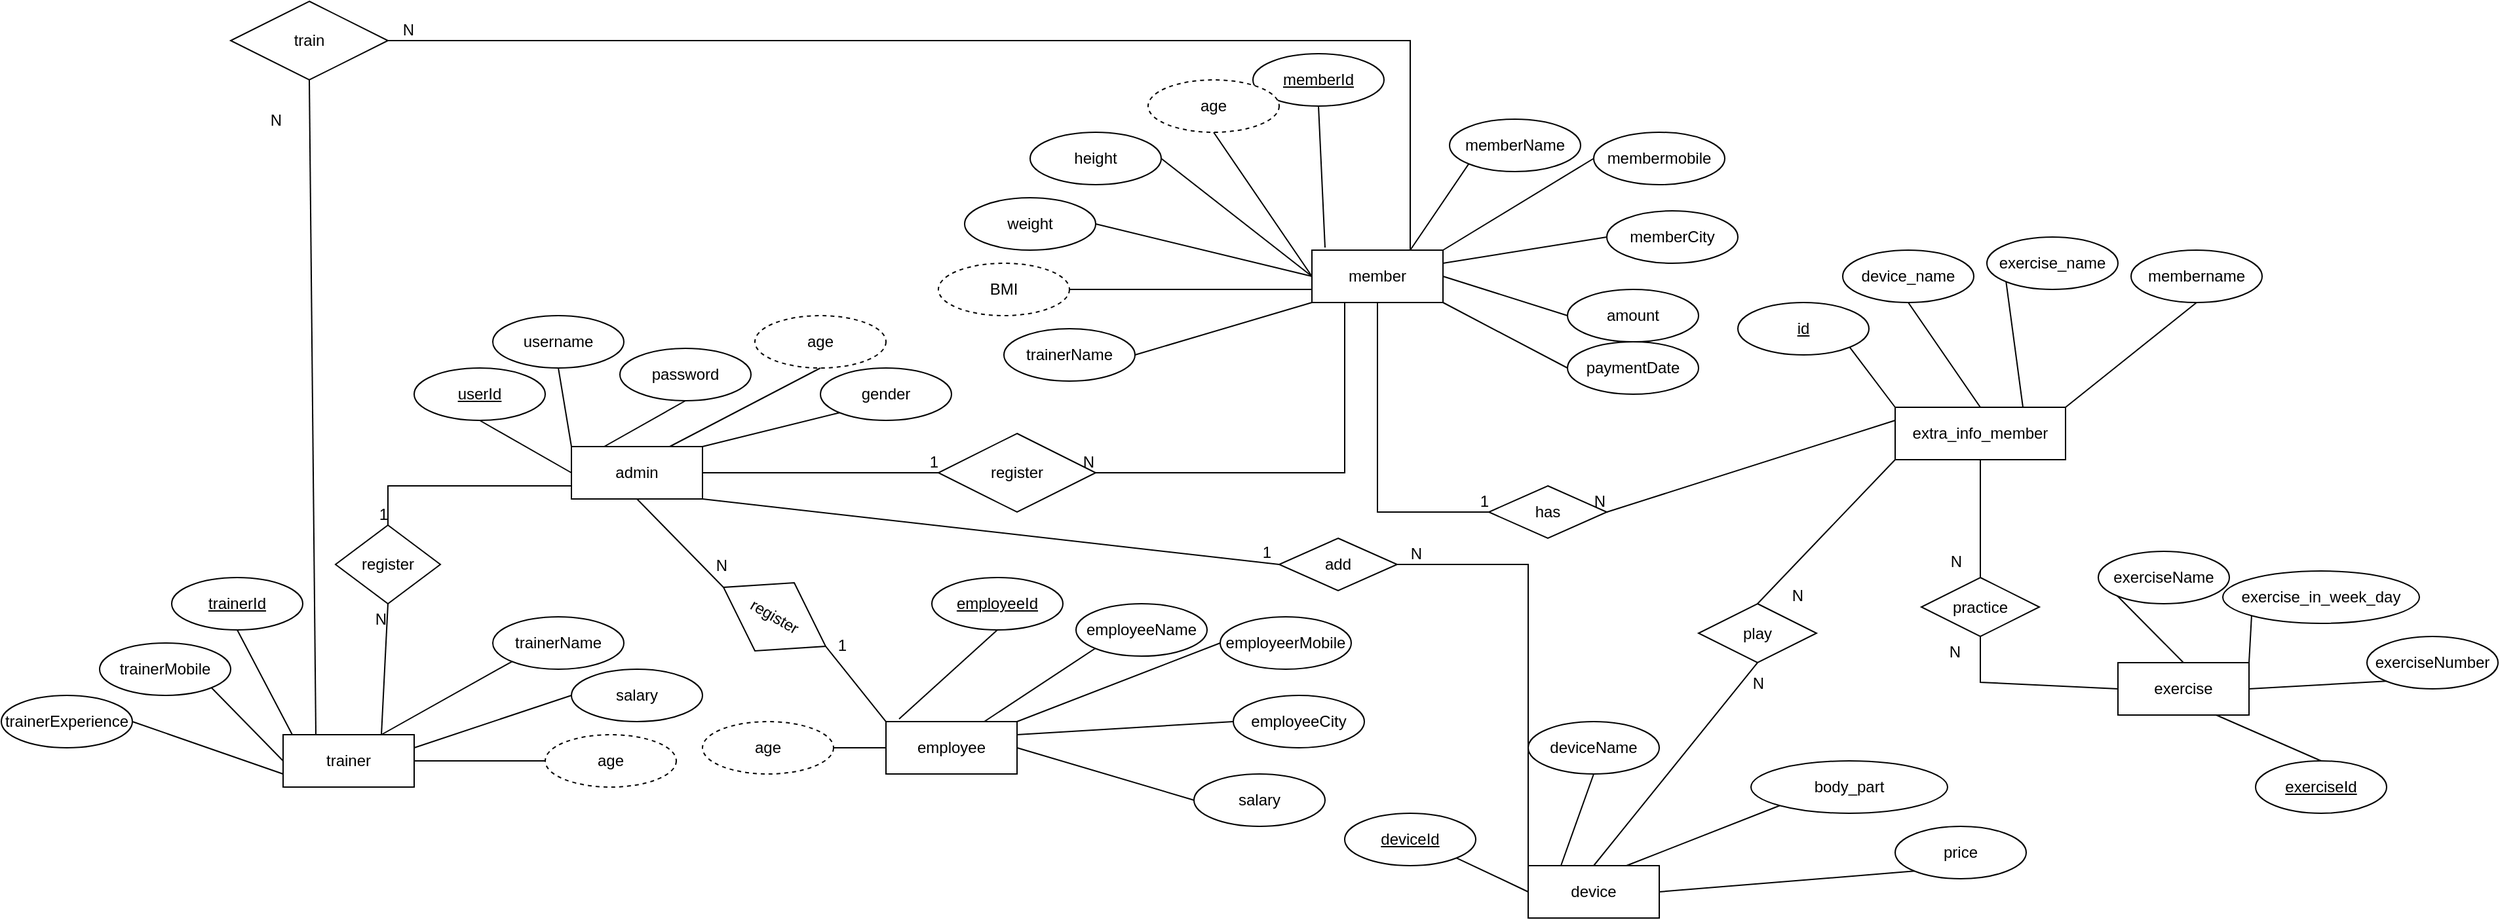 <mxfile version="20.3.0" type="device"><diagram id="0qvZBCY_2TT5bk21BrgS" name="Page-1"><mxGraphModel dx="1915" dy="1766" grid="1" gridSize="10" guides="1" tooltips="1" connect="1" arrows="1" fold="1" page="1" pageScale="1" pageWidth="850" pageHeight="1100" math="0" shadow="0"><root><mxCell id="0"/><mxCell id="1" parent="0"/><mxCell id="DOKtFH12CG_cX0Yuz8fP-70" value="paymentDate" style="ellipse;whiteSpace=wrap;html=1;align=center;" parent="1" vertex="1"><mxGeometry x="770" y="20" width="100" height="40" as="geometry"/></mxCell><mxCell id="DOKtFH12CG_cX0Yuz8fP-1" value="admin" style="whiteSpace=wrap;html=1;align=center;" parent="1" vertex="1"><mxGeometry x="10" y="100" width="100" height="40" as="geometry"/></mxCell><mxCell id="DOKtFH12CG_cX0Yuz8fP-4" value="member" style="whiteSpace=wrap;html=1;align=center;" parent="1" vertex="1"><mxGeometry x="575" y="-50" width="100" height="40" as="geometry"/></mxCell><mxCell id="DOKtFH12CG_cX0Yuz8fP-11" value="userId" style="ellipse;whiteSpace=wrap;html=1;align=center;fontStyle=4;" parent="1" vertex="1"><mxGeometry x="-110" y="40" width="100" height="40" as="geometry"/></mxCell><mxCell id="DOKtFH12CG_cX0Yuz8fP-13" value="password" style="ellipse;whiteSpace=wrap;html=1;align=center;" parent="1" vertex="1"><mxGeometry x="47" y="25" width="100" height="40" as="geometry"/></mxCell><mxCell id="DOKtFH12CG_cX0Yuz8fP-19" value="" style="endArrow=none;html=1;rounded=0;entryX=0.5;entryY=1;entryDx=0;entryDy=0;exitX=0.25;exitY=0;exitDx=0;exitDy=0;" parent="1" source="DOKtFH12CG_cX0Yuz8fP-1" target="DOKtFH12CG_cX0Yuz8fP-13" edge="1"><mxGeometry relative="1" as="geometry"><mxPoint x="87" y="85" as="sourcePoint"/><mxPoint x="247" y="85" as="targetPoint"/></mxGeometry></mxCell><mxCell id="DOKtFH12CG_cX0Yuz8fP-21" value="" style="endArrow=none;html=1;rounded=0;exitX=0.5;exitY=1;exitDx=0;exitDy=0;entryX=0;entryY=0.5;entryDx=0;entryDy=0;" parent="1" source="DOKtFH12CG_cX0Yuz8fP-11" target="DOKtFH12CG_cX0Yuz8fP-1" edge="1"><mxGeometry relative="1" as="geometry"><mxPoint x="-20" y="64" as="sourcePoint"/><mxPoint x="37" y="105" as="targetPoint"/></mxGeometry></mxCell><mxCell id="DOKtFH12CG_cX0Yuz8fP-24" value="memberId" style="ellipse;whiteSpace=wrap;html=1;align=center;fontStyle=4;" parent="1" vertex="1"><mxGeometry x="530" y="-200" width="100" height="40" as="geometry"/></mxCell><mxCell id="DOKtFH12CG_cX0Yuz8fP-25" value="trainerName" style="ellipse;whiteSpace=wrap;html=1;align=center;" parent="1" vertex="1"><mxGeometry x="-50" y="230" width="100" height="40" as="geometry"/></mxCell><mxCell id="DOKtFH12CG_cX0Yuz8fP-29" value="memberName" style="ellipse;whiteSpace=wrap;html=1;align=center;" parent="1" vertex="1"><mxGeometry x="680" y="-150" width="100" height="40" as="geometry"/></mxCell><mxCell id="DOKtFH12CG_cX0Yuz8fP-35" value="membermobile" style="ellipse;whiteSpace=wrap;html=1;align=center;" parent="1" vertex="1"><mxGeometry x="790" y="-140" width="100" height="40" as="geometry"/></mxCell><mxCell id="DOKtFH12CG_cX0Yuz8fP-37" value="memberCity&lt;br&gt;" style="ellipse;whiteSpace=wrap;html=1;align=center;" parent="1" vertex="1"><mxGeometry x="800" y="-80" width="100" height="40" as="geometry"/></mxCell><mxCell id="DOKtFH12CG_cX0Yuz8fP-39" value="" style="endArrow=none;html=1;rounded=0;exitX=0.5;exitY=1;exitDx=0;exitDy=0;entryX=0.1;entryY=-0.05;entryDx=0;entryDy=0;entryPerimeter=0;" parent="1" source="DOKtFH12CG_cX0Yuz8fP-24" target="DOKtFH12CG_cX0Yuz8fP-4" edge="1"><mxGeometry relative="1" as="geometry"><mxPoint x="510" y="-100" as="sourcePoint"/><mxPoint x="548" y="-51" as="targetPoint"/></mxGeometry></mxCell><mxCell id="DOKtFH12CG_cX0Yuz8fP-43" value="" style="endArrow=none;html=1;rounded=0;exitX=0;exitY=1;exitDx=0;exitDy=0;entryX=0.75;entryY=0;entryDx=0;entryDy=0;" parent="1" source="DOKtFH12CG_cX0Yuz8fP-29" target="DOKtFH12CG_cX0Yuz8fP-4" edge="1"><mxGeometry relative="1" as="geometry"><mxPoint x="700" y="-30" as="sourcePoint"/><mxPoint x="738" y="19" as="targetPoint"/></mxGeometry></mxCell><mxCell id="DOKtFH12CG_cX0Yuz8fP-44" value="" style="endArrow=none;html=1;rounded=0;exitX=0;exitY=0.5;exitDx=0;exitDy=0;entryX=1;entryY=1;entryDx=0;entryDy=0;" parent="1" source="DOKtFH12CG_cX0Yuz8fP-70" target="DOKtFH12CG_cX0Yuz8fP-4" edge="1"><mxGeometry relative="1" as="geometry"><mxPoint x="760" y="60" as="sourcePoint"/><mxPoint x="798" y="89" as="targetPoint"/></mxGeometry></mxCell><mxCell id="DOKtFH12CG_cX0Yuz8fP-46" value="" style="endArrow=none;html=1;rounded=0;exitX=1;exitY=0;exitDx=0;exitDy=0;entryX=0;entryY=0.5;entryDx=0;entryDy=0;" parent="1" source="DOKtFH12CG_cX0Yuz8fP-4" target="DOKtFH12CG_cX0Yuz8fP-35" edge="1"><mxGeometry relative="1" as="geometry"><mxPoint x="730" y="20" as="sourcePoint"/><mxPoint x="768" y="69" as="targetPoint"/></mxGeometry></mxCell><mxCell id="DOKtFH12CG_cX0Yuz8fP-47" value="" style="endArrow=none;html=1;rounded=0;exitX=1;exitY=0.25;exitDx=0;exitDy=0;entryX=0;entryY=0.5;entryDx=0;entryDy=0;" parent="1" source="DOKtFH12CG_cX0Yuz8fP-4" target="DOKtFH12CG_cX0Yuz8fP-37" edge="1"><mxGeometry relative="1" as="geometry"><mxPoint x="700" y="40" as="sourcePoint"/><mxPoint x="738" y="89" as="targetPoint"/></mxGeometry></mxCell><mxCell id="DOKtFH12CG_cX0Yuz8fP-49" value="trainer" style="whiteSpace=wrap;html=1;align=center;" parent="1" vertex="1"><mxGeometry x="-210" y="320" width="100" height="40" as="geometry"/></mxCell><mxCell id="DOKtFH12CG_cX0Yuz8fP-52" value="trainerId" style="ellipse;whiteSpace=wrap;html=1;align=center;fontStyle=4;" parent="1" vertex="1"><mxGeometry x="-295" y="200" width="100" height="40" as="geometry"/></mxCell><mxCell id="DOKtFH12CG_cX0Yuz8fP-53" value="trainerExperience" style="ellipse;whiteSpace=wrap;html=1;align=center;" parent="1" vertex="1"><mxGeometry x="-425" y="290" width="100" height="40" as="geometry"/></mxCell><mxCell id="DOKtFH12CG_cX0Yuz8fP-54" value="trainerMobile" style="ellipse;whiteSpace=wrap;html=1;align=center;" parent="1" vertex="1"><mxGeometry x="-350" y="250" width="100" height="40" as="geometry"/></mxCell><mxCell id="DOKtFH12CG_cX0Yuz8fP-59" value="" style="endArrow=none;html=1;rounded=0;exitX=0.5;exitY=1;exitDx=0;exitDy=0;entryX=0.07;entryY=0;entryDx=0;entryDy=0;entryPerimeter=0;" parent="1" source="DOKtFH12CG_cX0Yuz8fP-52" target="DOKtFH12CG_cX0Yuz8fP-49" edge="1"><mxGeometry relative="1" as="geometry"><mxPoint x="-200" y="270" as="sourcePoint"/><mxPoint x="-22" y="349" as="targetPoint"/></mxGeometry></mxCell><mxCell id="DOKtFH12CG_cX0Yuz8fP-60" value="" style="endArrow=none;html=1;rounded=0;exitX=1;exitY=0.5;exitDx=0;exitDy=0;entryX=0;entryY=0.75;entryDx=0;entryDy=0;" parent="1" source="DOKtFH12CG_cX0Yuz8fP-53" target="DOKtFH12CG_cX0Yuz8fP-49" edge="1"><mxGeometry relative="1" as="geometry"><mxPoint x="-349.645" y="314.142" as="sourcePoint"/><mxPoint x="-190" y="300" as="targetPoint"/></mxGeometry></mxCell><mxCell id="DOKtFH12CG_cX0Yuz8fP-61" value="" style="endArrow=none;html=1;rounded=0;exitX=0;exitY=1;exitDx=0;exitDy=0;entryX=0.75;entryY=0;entryDx=0;entryDy=0;" parent="1" source="DOKtFH12CG_cX0Yuz8fP-25" target="DOKtFH12CG_cX0Yuz8fP-49" edge="1"><mxGeometry relative="1" as="geometry"><mxPoint x="-60" y="280" as="sourcePoint"/><mxPoint x="-170" y="300" as="targetPoint"/></mxGeometry></mxCell><mxCell id="R_tRgGczMqkOh5yoi0uM-38" value="weight" style="ellipse;whiteSpace=wrap;html=1;align=center;" parent="1" vertex="1"><mxGeometry x="310" y="-90" width="100" height="40" as="geometry"/></mxCell><mxCell id="R_tRgGczMqkOh5yoi0uM-39" value="" style="endArrow=none;html=1;rounded=0;exitX=1;exitY=0.5;exitDx=0;exitDy=0;entryX=0;entryY=0.5;entryDx=0;entryDy=0;" parent="1" source="R_tRgGczMqkOh5yoi0uM-38" target="DOKtFH12CG_cX0Yuz8fP-4" edge="1"><mxGeometry relative="1" as="geometry"><mxPoint x="720" y="-130" as="sourcePoint"/><mxPoint x="610" y="-60" as="targetPoint"/></mxGeometry></mxCell><mxCell id="R_tRgGczMqkOh5yoi0uM-40" value="height" style="ellipse;whiteSpace=wrap;html=1;align=center;" parent="1" vertex="1"><mxGeometry x="360" y="-140" width="100" height="40" as="geometry"/></mxCell><mxCell id="R_tRgGczMqkOh5yoi0uM-42" value="" style="endArrow=none;html=1;rounded=0;entryX=0;entryY=0.5;entryDx=0;entryDy=0;exitX=1;exitY=0.5;exitDx=0;exitDy=0;" parent="1" source="R_tRgGczMqkOh5yoi0uM-40" target="DOKtFH12CG_cX0Yuz8fP-4" edge="1"><mxGeometry relative="1" as="geometry"><mxPoint x="420" y="-100" as="sourcePoint"/><mxPoint x="510" y="-60" as="targetPoint"/><Array as="points"/></mxGeometry></mxCell><mxCell id="R_tRgGczMqkOh5yoi0uM-43" value="age" style="ellipse;whiteSpace=wrap;html=1;align=center;dashed=1;" parent="1" vertex="1"><mxGeometry x="450" y="-180" width="100" height="40" as="geometry"/></mxCell><mxCell id="R_tRgGczMqkOh5yoi0uM-45" value="" style="endArrow=none;html=1;rounded=0;entryX=0;entryY=0.75;entryDx=0;entryDy=0;exitX=1;exitY=0.5;exitDx=0;exitDy=0;" parent="1" source="R_tRgGczMqkOh5yoi0uM-124" target="DOKtFH12CG_cX0Yuz8fP-4" edge="1"><mxGeometry relative="1" as="geometry"><mxPoint x="400" y="-10" as="sourcePoint"/><mxPoint x="514.8" y="56.72" as="targetPoint"/><Array as="points"/></mxGeometry></mxCell><mxCell id="R_tRgGczMqkOh5yoi0uM-46" value="amount" style="ellipse;whiteSpace=wrap;html=1;align=center;" parent="1" vertex="1"><mxGeometry x="770" y="-20" width="100" height="40" as="geometry"/></mxCell><mxCell id="R_tRgGczMqkOh5yoi0uM-47" value="" style="endArrow=none;html=1;rounded=0;exitX=0;exitY=0.5;exitDx=0;exitDy=0;entryX=1;entryY=0.5;entryDx=0;entryDy=0;" parent="1" source="R_tRgGczMqkOh5yoi0uM-46" target="DOKtFH12CG_cX0Yuz8fP-4" edge="1"><mxGeometry relative="1" as="geometry"><mxPoint x="760" y="-50" as="sourcePoint"/><mxPoint x="640" y="-30" as="targetPoint"/></mxGeometry></mxCell><mxCell id="R_tRgGczMqkOh5yoi0uM-48" value="" style="endArrow=none;html=1;rounded=0;exitX=0.5;exitY=1;exitDx=0;exitDy=0;entryX=0;entryY=0.5;entryDx=0;entryDy=0;" parent="1" source="R_tRgGczMqkOh5yoi0uM-43" target="DOKtFH12CG_cX0Yuz8fP-4" edge="1"><mxGeometry relative="1" as="geometry"><mxPoint x="425" y="-60" as="sourcePoint"/><mxPoint x="520" y="-10" as="targetPoint"/><Array as="points"/></mxGeometry></mxCell><mxCell id="R_tRgGczMqkOh5yoi0uM-49" value="exercise_in_week_day" style="ellipse;whiteSpace=wrap;html=1;align=center;" parent="1" vertex="1"><mxGeometry x="1270" y="195" width="150" height="40" as="geometry"/></mxCell><mxCell id="R_tRgGczMqkOh5yoi0uM-50" value="exercise" style="whiteSpace=wrap;html=1;align=center;" parent="1" vertex="1"><mxGeometry x="1190" y="265" width="100" height="40" as="geometry"/></mxCell><mxCell id="R_tRgGczMqkOh5yoi0uM-51" value="exerciseId" style="ellipse;whiteSpace=wrap;html=1;align=center;fontStyle=4;" parent="1" vertex="1"><mxGeometry x="1295" y="340" width="100" height="40" as="geometry"/></mxCell><mxCell id="R_tRgGczMqkOh5yoi0uM-52" value="exerciseName" style="ellipse;whiteSpace=wrap;html=1;align=center;" parent="1" vertex="1"><mxGeometry x="1175" y="180" width="100" height="40" as="geometry"/></mxCell><mxCell id="R_tRgGczMqkOh5yoi0uM-53" value="exerciseNumber" style="ellipse;whiteSpace=wrap;html=1;align=center;" parent="1" vertex="1"><mxGeometry x="1380" y="245" width="100" height="40" as="geometry"/></mxCell><mxCell id="R_tRgGczMqkOh5yoi0uM-54" value="" style="endArrow=none;html=1;rounded=0;exitX=0.5;exitY=0;exitDx=0;exitDy=0;entryX=0.75;entryY=1;entryDx=0;entryDy=0;" parent="1" source="R_tRgGczMqkOh5yoi0uM-51" target="R_tRgGczMqkOh5yoi0uM-50" edge="1"><mxGeometry relative="1" as="geometry"><mxPoint x="1120" y="235" as="sourcePoint"/><mxPoint x="1298" y="314" as="targetPoint"/></mxGeometry></mxCell><mxCell id="R_tRgGczMqkOh5yoi0uM-55" value="" style="endArrow=none;html=1;rounded=0;exitX=0;exitY=1;exitDx=0;exitDy=0;entryX=0.5;entryY=0;entryDx=0;entryDy=0;" parent="1" source="R_tRgGczMqkOh5yoi0uM-52" target="R_tRgGczMqkOh5yoi0uM-50" edge="1"><mxGeometry relative="1" as="geometry"><mxPoint x="1170" y="245" as="sourcePoint"/><mxPoint x="1130" y="265" as="targetPoint"/></mxGeometry></mxCell><mxCell id="R_tRgGczMqkOh5yoi0uM-56" value="" style="endArrow=none;html=1;rounded=0;exitX=0;exitY=1;exitDx=0;exitDy=0;entryX=1;entryY=0;entryDx=0;entryDy=0;" parent="1" source="R_tRgGczMqkOh5yoi0uM-49" target="R_tRgGczMqkOh5yoi0uM-50" edge="1"><mxGeometry relative="1" as="geometry"><mxPoint x="1260" y="245" as="sourcePoint"/><mxPoint x="1150" y="265" as="targetPoint"/></mxGeometry></mxCell><mxCell id="R_tRgGczMqkOh5yoi0uM-57" value="" style="endArrow=none;html=1;rounded=0;exitX=0;exitY=1;exitDx=0;exitDy=0;entryX=1;entryY=0.5;entryDx=0;entryDy=0;" parent="1" source="R_tRgGczMqkOh5yoi0uM-53" target="R_tRgGczMqkOh5yoi0uM-50" edge="1"><mxGeometry relative="1" as="geometry"><mxPoint x="1340" y="295" as="sourcePoint"/><mxPoint x="1378" y="344" as="targetPoint"/></mxGeometry></mxCell><mxCell id="R_tRgGczMqkOh5yoi0uM-60" value="body_part" style="ellipse;whiteSpace=wrap;html=1;align=center;" parent="1" vertex="1"><mxGeometry x="910" y="340" width="150" height="40" as="geometry"/></mxCell><mxCell id="R_tRgGczMqkOh5yoi0uM-61" value="device" style="whiteSpace=wrap;html=1;align=center;" parent="1" vertex="1"><mxGeometry x="740" y="420" width="100" height="40" as="geometry"/></mxCell><mxCell id="R_tRgGczMqkOh5yoi0uM-62" value="deviceId" style="ellipse;whiteSpace=wrap;html=1;align=center;fontStyle=4;" parent="1" vertex="1"><mxGeometry x="600" y="380" width="100" height="40" as="geometry"/></mxCell><mxCell id="R_tRgGczMqkOh5yoi0uM-63" value="deviceName" style="ellipse;whiteSpace=wrap;html=1;align=center;" parent="1" vertex="1"><mxGeometry x="740" y="310" width="100" height="40" as="geometry"/></mxCell><mxCell id="R_tRgGczMqkOh5yoi0uM-64" value="price" style="ellipse;whiteSpace=wrap;html=1;align=center;" parent="1" vertex="1"><mxGeometry x="1020" y="390" width="100" height="40" as="geometry"/></mxCell><mxCell id="R_tRgGczMqkOh5yoi0uM-65" value="" style="endArrow=none;html=1;rounded=0;exitX=1;exitY=1;exitDx=0;exitDy=0;entryX=0;entryY=0.5;entryDx=0;entryDy=0;" parent="1" source="R_tRgGczMqkOh5yoi0uM-62" target="R_tRgGczMqkOh5yoi0uM-61" edge="1"><mxGeometry relative="1" as="geometry"><mxPoint x="760" y="380" as="sourcePoint"/><mxPoint x="938" y="459" as="targetPoint"/></mxGeometry></mxCell><mxCell id="R_tRgGczMqkOh5yoi0uM-66" value="" style="endArrow=none;html=1;rounded=0;exitX=0.5;exitY=1;exitDx=0;exitDy=0;entryX=0.25;entryY=0;entryDx=0;entryDy=0;" parent="1" source="R_tRgGczMqkOh5yoi0uM-63" target="R_tRgGczMqkOh5yoi0uM-61" edge="1"><mxGeometry relative="1" as="geometry"><mxPoint x="810" y="390" as="sourcePoint"/><mxPoint x="770" y="410" as="targetPoint"/></mxGeometry></mxCell><mxCell id="R_tRgGczMqkOh5yoi0uM-67" value="" style="endArrow=none;html=1;rounded=0;exitX=0;exitY=1;exitDx=0;exitDy=0;entryX=0.75;entryY=0;entryDx=0;entryDy=0;" parent="1" source="R_tRgGczMqkOh5yoi0uM-60" target="R_tRgGczMqkOh5yoi0uM-61" edge="1"><mxGeometry relative="1" as="geometry"><mxPoint x="900" y="390" as="sourcePoint"/><mxPoint x="790" y="410" as="targetPoint"/></mxGeometry></mxCell><mxCell id="R_tRgGczMqkOh5yoi0uM-68" value="" style="endArrow=none;html=1;rounded=0;exitX=0;exitY=1;exitDx=0;exitDy=0;entryX=1;entryY=0.5;entryDx=0;entryDy=0;" parent="1" source="R_tRgGczMqkOh5yoi0uM-64" target="R_tRgGczMqkOh5yoi0uM-61" edge="1"><mxGeometry relative="1" as="geometry"><mxPoint x="980" y="440" as="sourcePoint"/><mxPoint x="1018" y="489" as="targetPoint"/></mxGeometry></mxCell><mxCell id="R_tRgGczMqkOh5yoi0uM-79" value="employee" style="whiteSpace=wrap;html=1;align=center;" parent="1" vertex="1"><mxGeometry x="250" y="310" width="100" height="40" as="geometry"/></mxCell><mxCell id="R_tRgGczMqkOh5yoi0uM-80" value="employeeId" style="ellipse;whiteSpace=wrap;html=1;align=center;fontStyle=4;" parent="1" vertex="1"><mxGeometry x="285" y="200" width="100" height="40" as="geometry"/></mxCell><mxCell id="R_tRgGczMqkOh5yoi0uM-81" value="employeeName" style="ellipse;whiteSpace=wrap;html=1;align=center;" parent="1" vertex="1"><mxGeometry x="395" y="220" width="100" height="40" as="geometry"/></mxCell><mxCell id="R_tRgGczMqkOh5yoi0uM-82" value="employeerMobile" style="ellipse;whiteSpace=wrap;html=1;align=center;" parent="1" vertex="1"><mxGeometry x="505" y="230" width="100" height="40" as="geometry"/></mxCell><mxCell id="R_tRgGczMqkOh5yoi0uM-83" value="employeeCity" style="ellipse;whiteSpace=wrap;html=1;align=center;" parent="1" vertex="1"><mxGeometry x="515" y="290" width="100" height="40" as="geometry"/></mxCell><mxCell id="R_tRgGczMqkOh5yoi0uM-84" value="" style="endArrow=none;html=1;rounded=0;exitX=0.5;exitY=1;exitDx=0;exitDy=0;entryX=0.1;entryY=-0.05;entryDx=0;entryDy=0;entryPerimeter=0;" parent="1" source="R_tRgGczMqkOh5yoi0uM-80" target="R_tRgGczMqkOh5yoi0uM-79" edge="1"><mxGeometry relative="1" as="geometry"><mxPoint x="225" y="270" as="sourcePoint"/><mxPoint x="263" y="319" as="targetPoint"/></mxGeometry></mxCell><mxCell id="R_tRgGczMqkOh5yoi0uM-85" value="" style="endArrow=none;html=1;rounded=0;exitX=0;exitY=1;exitDx=0;exitDy=0;entryX=0.75;entryY=0;entryDx=0;entryDy=0;" parent="1" source="R_tRgGczMqkOh5yoi0uM-81" target="R_tRgGczMqkOh5yoi0uM-79" edge="1"><mxGeometry relative="1" as="geometry"><mxPoint x="415" y="340" as="sourcePoint"/><mxPoint x="453" y="389" as="targetPoint"/></mxGeometry></mxCell><mxCell id="R_tRgGczMqkOh5yoi0uM-87" value="" style="endArrow=none;html=1;rounded=0;exitX=1;exitY=0;exitDx=0;exitDy=0;entryX=0;entryY=0.5;entryDx=0;entryDy=0;" parent="1" source="R_tRgGczMqkOh5yoi0uM-79" target="R_tRgGczMqkOh5yoi0uM-82" edge="1"><mxGeometry relative="1" as="geometry"><mxPoint x="445" y="390" as="sourcePoint"/><mxPoint x="483" y="439" as="targetPoint"/></mxGeometry></mxCell><mxCell id="R_tRgGczMqkOh5yoi0uM-88" value="" style="endArrow=none;html=1;rounded=0;exitX=1;exitY=0.25;exitDx=0;exitDy=0;entryX=0;entryY=0.5;entryDx=0;entryDy=0;" parent="1" source="R_tRgGczMqkOh5yoi0uM-79" target="R_tRgGczMqkOh5yoi0uM-83" edge="1"><mxGeometry relative="1" as="geometry"><mxPoint x="415" y="410" as="sourcePoint"/><mxPoint x="453" y="459" as="targetPoint"/></mxGeometry></mxCell><mxCell id="R_tRgGczMqkOh5yoi0uM-94" value="age" style="ellipse;whiteSpace=wrap;html=1;align=center;dashed=1;" parent="1" vertex="1"><mxGeometry x="110" y="310" width="100" height="40" as="geometry"/></mxCell><mxCell id="R_tRgGczMqkOh5yoi0uM-96" value="salary" style="ellipse;whiteSpace=wrap;html=1;align=center;" parent="1" vertex="1"><mxGeometry x="485" y="350" width="100" height="40" as="geometry"/></mxCell><mxCell id="R_tRgGczMqkOh5yoi0uM-97" value="" style="endArrow=none;html=1;rounded=0;exitX=0;exitY=0.5;exitDx=0;exitDy=0;entryX=1;entryY=0.5;entryDx=0;entryDy=0;" parent="1" source="R_tRgGczMqkOh5yoi0uM-96" target="R_tRgGczMqkOh5yoi0uM-79" edge="1"><mxGeometry relative="1" as="geometry"><mxPoint x="475" y="320" as="sourcePoint"/><mxPoint x="355" y="340" as="targetPoint"/></mxGeometry></mxCell><mxCell id="R_tRgGczMqkOh5yoi0uM-98" value="" style="endArrow=none;html=1;rounded=0;exitX=1;exitY=0.5;exitDx=0;exitDy=0;entryX=0;entryY=0.5;entryDx=0;entryDy=0;" parent="1" source="R_tRgGczMqkOh5yoi0uM-94" target="R_tRgGczMqkOh5yoi0uM-79" edge="1"><mxGeometry relative="1" as="geometry"><mxPoint x="140" y="310" as="sourcePoint"/><mxPoint x="235" y="360" as="targetPoint"/><Array as="points"/></mxGeometry></mxCell><mxCell id="R_tRgGczMqkOh5yoi0uM-99" value="salary" style="ellipse;whiteSpace=wrap;html=1;align=center;" parent="1" vertex="1"><mxGeometry x="10" y="270" width="100" height="40" as="geometry"/></mxCell><mxCell id="R_tRgGczMqkOh5yoi0uM-100" value="" style="endArrow=none;html=1;rounded=0;exitX=0;exitY=0.5;exitDx=0;exitDy=0;entryX=1;entryY=0.25;entryDx=0;entryDy=0;" parent="1" source="R_tRgGczMqkOh5yoi0uM-99" target="DOKtFH12CG_cX0Yuz8fP-49" edge="1"><mxGeometry relative="1" as="geometry"><mxPoint x="-20" y="330" as="sourcePoint"/><mxPoint x="-74.645" y="365.858" as="targetPoint"/><Array as="points"/></mxGeometry></mxCell><mxCell id="R_tRgGczMqkOh5yoi0uM-102" value="" style="endArrow=none;html=1;rounded=0;startArrow=none;entryX=1;entryY=0.5;entryDx=0;entryDy=0;" parent="1" source="R_tRgGczMqkOh5yoi0uM-101" target="DOKtFH12CG_cX0Yuz8fP-49" edge="1"><mxGeometry relative="1" as="geometry"><mxPoint x="-40" y="328.86" as="sourcePoint"/><mxPoint x="-110" y="328.57" as="targetPoint"/><Array as="points"/></mxGeometry></mxCell><mxCell id="R_tRgGczMqkOh5yoi0uM-101" value="age" style="ellipse;whiteSpace=wrap;html=1;align=center;dashed=1;" parent="1" vertex="1"><mxGeometry x="-10" y="320" width="100" height="40" as="geometry"/></mxCell><mxCell id="R_tRgGczMqkOh5yoi0uM-107" value="extra_info_member" style="whiteSpace=wrap;html=1;align=center;" parent="1" vertex="1"><mxGeometry x="1020" y="70" width="130" height="40" as="geometry"/></mxCell><mxCell id="R_tRgGczMqkOh5yoi0uM-108" value="exercise_name" style="ellipse;whiteSpace=wrap;html=1;align=center;" parent="1" vertex="1"><mxGeometry x="1090" y="-60" width="100" height="40" as="geometry"/></mxCell><mxCell id="R_tRgGczMqkOh5yoi0uM-109" value="" style="endArrow=none;html=1;rounded=0;exitX=0.5;exitY=1;exitDx=0;exitDy=0;entryX=0.5;entryY=0;entryDx=0;entryDy=0;" parent="1" source="R_tRgGczMqkOh5yoi0uM-112" target="R_tRgGczMqkOh5yoi0uM-107" edge="1"><mxGeometry relative="1" as="geometry"><mxPoint x="979.3" y="94.04" as="sourcePoint"/><mxPoint x="1018" y="174" as="targetPoint"/></mxGeometry></mxCell><mxCell id="R_tRgGczMqkOh5yoi0uM-110" value="" style="endArrow=none;html=1;rounded=0;exitX=0;exitY=1;exitDx=0;exitDy=0;entryX=0.75;entryY=0;entryDx=0;entryDy=0;" parent="1" source="R_tRgGczMqkOh5yoi0uM-108" target="R_tRgGczMqkOh5yoi0uM-107" edge="1"><mxGeometry relative="1" as="geometry"><mxPoint x="1020" y="115" as="sourcePoint"/><mxPoint x="1050" y="150" as="targetPoint"/></mxGeometry></mxCell><mxCell id="R_tRgGczMqkOh5yoi0uM-111" value="" style="endArrow=none;html=1;rounded=0;exitX=1;exitY=1;exitDx=0;exitDy=0;entryX=0;entryY=0;entryDx=0;entryDy=0;" parent="1" source="R_tRgGczMqkOh5yoi0uM-114" target="R_tRgGczMqkOh5yoi0uM-107" edge="1"><mxGeometry relative="1" as="geometry"><mxPoint x="875" y="125" as="sourcePoint"/><mxPoint x="950" y="130" as="targetPoint"/><Array as="points"/></mxGeometry></mxCell><mxCell id="R_tRgGczMqkOh5yoi0uM-112" value="device_name" style="ellipse;whiteSpace=wrap;html=1;align=center;" parent="1" vertex="1"><mxGeometry x="980" y="-50" width="100" height="40" as="geometry"/></mxCell><mxCell id="R_tRgGczMqkOh5yoi0uM-113" value="membername" style="ellipse;whiteSpace=wrap;html=1;align=center;" parent="1" vertex="1"><mxGeometry x="1200" y="-50" width="100" height="40" as="geometry"/></mxCell><mxCell id="R_tRgGczMqkOh5yoi0uM-114" value="id" style="ellipse;whiteSpace=wrap;html=1;align=center;fontStyle=4;" parent="1" vertex="1"><mxGeometry x="900" y="-10" width="100" height="40" as="geometry"/></mxCell><mxCell id="R_tRgGczMqkOh5yoi0uM-115" value="" style="endArrow=none;html=1;rounded=0;exitX=0.5;exitY=1;exitDx=0;exitDy=0;entryX=1;entryY=0;entryDx=0;entryDy=0;" parent="1" source="R_tRgGczMqkOh5yoi0uM-113" target="R_tRgGczMqkOh5yoi0uM-107" edge="1"><mxGeometry relative="1" as="geometry"><mxPoint x="950" y="115" as="sourcePoint"/><mxPoint x="965.7" y="155.96" as="targetPoint"/></mxGeometry></mxCell><mxCell id="R_tRgGczMqkOh5yoi0uM-117" value="trainerName" style="ellipse;whiteSpace=wrap;html=1;align=center;" parent="1" vertex="1"><mxGeometry x="340" y="10" width="100" height="40" as="geometry"/></mxCell><mxCell id="R_tRgGczMqkOh5yoi0uM-119" value="" style="endArrow=none;html=1;rounded=0;exitX=1;exitY=0.5;exitDx=0;exitDy=0;entryX=0;entryY=1;entryDx=0;entryDy=0;" parent="1" source="R_tRgGczMqkOh5yoi0uM-117" target="DOKtFH12CG_cX0Yuz8fP-4" edge="1"><mxGeometry relative="1" as="geometry"><mxPoint x="550" y="50" as="sourcePoint"/><mxPoint x="550" y="30" as="targetPoint"/></mxGeometry></mxCell><mxCell id="R_tRgGczMqkOh5yoi0uM-120" value="age" style="ellipse;whiteSpace=wrap;html=1;align=center;dashed=1;" parent="1" vertex="1"><mxGeometry x="150" width="100" height="40" as="geometry"/></mxCell><mxCell id="R_tRgGczMqkOh5yoi0uM-121" value="gender" style="ellipse;whiteSpace=wrap;html=1;align=center;" parent="1" vertex="1"><mxGeometry x="200" y="40" width="100" height="40" as="geometry"/></mxCell><mxCell id="R_tRgGczMqkOh5yoi0uM-122" value="" style="endArrow=none;html=1;rounded=0;entryX=0.5;entryY=1;entryDx=0;entryDy=0;exitX=0.75;exitY=0;exitDx=0;exitDy=0;" parent="1" source="DOKtFH12CG_cX0Yuz8fP-1" target="R_tRgGczMqkOh5yoi0uM-120" edge="1"><mxGeometry relative="1" as="geometry"><mxPoint x="90" y="90" as="sourcePoint"/><mxPoint x="142" y="77.5" as="targetPoint"/></mxGeometry></mxCell><mxCell id="R_tRgGczMqkOh5yoi0uM-123" value="" style="endArrow=none;html=1;rounded=0;entryX=0;entryY=1;entryDx=0;entryDy=0;exitX=1;exitY=0;exitDx=0;exitDy=0;" parent="1" source="DOKtFH12CG_cX0Yuz8fP-1" target="R_tRgGczMqkOh5yoi0uM-121" edge="1"><mxGeometry relative="1" as="geometry"><mxPoint x="90" y="120" as="sourcePoint"/><mxPoint x="160" y="110" as="targetPoint"/></mxGeometry></mxCell><mxCell id="R_tRgGczMqkOh5yoi0uM-124" value="BMI" style="ellipse;whiteSpace=wrap;html=1;align=center;dashed=1;" parent="1" vertex="1"><mxGeometry x="290" y="-40" width="100" height="40" as="geometry"/></mxCell><mxCell id="ER8J5eQP4uRjGjpxtYKE-1" value="username" style="ellipse;whiteSpace=wrap;html=1;align=center;" parent="1" vertex="1"><mxGeometry x="-50" width="100" height="40" as="geometry"/></mxCell><mxCell id="ER8J5eQP4uRjGjpxtYKE-2" value="" style="endArrow=none;html=1;rounded=0;exitX=0.5;exitY=1;exitDx=0;exitDy=0;entryX=0;entryY=0;entryDx=0;entryDy=0;" parent="1" source="ER8J5eQP4uRjGjpxtYKE-1" target="DOKtFH12CG_cX0Yuz8fP-1" edge="1"><mxGeometry relative="1" as="geometry"><mxPoint y="50" as="sourcePoint"/><mxPoint x="10" y="90" as="targetPoint"/></mxGeometry></mxCell><mxCell id="ER8J5eQP4uRjGjpxtYKE-9" value="" style="endArrow=none;html=1;rounded=0;startArrow=none;exitX=0;exitY=0.5;exitDx=0;exitDy=0;entryX=1;entryY=1;entryDx=0;entryDy=0;" parent="1" source="DOKtFH12CG_cX0Yuz8fP-49" target="DOKtFH12CG_cX0Yuz8fP-54" edge="1"><mxGeometry relative="1" as="geometry"><mxPoint x="-270" y="330" as="sourcePoint"/><mxPoint x="-330.02" y="329.138" as="targetPoint"/><Array as="points"/></mxGeometry></mxCell><mxCell id="ER8J5eQP4uRjGjpxtYKE-12" value="register" style="shape=rhombus;perimeter=rhombusPerimeter;whiteSpace=wrap;html=1;align=center;" parent="1" vertex="1"><mxGeometry x="290" y="90" width="120" height="60" as="geometry"/></mxCell><mxCell id="ER8J5eQP4uRjGjpxtYKE-13" value="1" style="resizable=0;html=1;align=right;verticalAlign=bottom;" parent="1" connectable="0" vertex="1"><mxGeometry x="290" y="120" as="geometry"/></mxCell><mxCell id="ER8J5eQP4uRjGjpxtYKE-14" value="N" style="resizable=0;html=1;align=right;verticalAlign=bottom;" parent="1" connectable="0" vertex="1"><mxGeometry x="409.333" y="120" as="geometry"/></mxCell><mxCell id="ER8J5eQP4uRjGjpxtYKE-16" value="" style="endArrow=none;html=1;rounded=0;startArrow=none;exitX=0.25;exitY=1;exitDx=0;exitDy=0;entryX=1;entryY=0.5;entryDx=0;entryDy=0;" parent="1" source="DOKtFH12CG_cX0Yuz8fP-4" target="ER8J5eQP4uRjGjpxtYKE-12" edge="1"><mxGeometry relative="1" as="geometry"><mxPoint x="565" y="80" as="sourcePoint"/><mxPoint x="460" y="80" as="targetPoint"/><Array as="points"><mxPoint x="600" y="120"/></Array></mxGeometry></mxCell><mxCell id="ER8J5eQP4uRjGjpxtYKE-20" value="register" style="shape=rhombus;perimeter=rhombusPerimeter;whiteSpace=wrap;html=1;align=center;" parent="1" vertex="1"><mxGeometry x="-170" y="160" width="80" height="60" as="geometry"/></mxCell><mxCell id="ER8J5eQP4uRjGjpxtYKE-25" value="" style="endArrow=none;html=1;rounded=0;startArrow=none;entryX=1;entryY=0.5;entryDx=0;entryDy=0;exitX=0;exitY=0.5;exitDx=0;exitDy=0;" parent="1" source="ER8J5eQP4uRjGjpxtYKE-12" target="DOKtFH12CG_cX0Yuz8fP-1" edge="1"><mxGeometry relative="1" as="geometry"><mxPoint x="260" y="118.75" as="sourcePoint"/><mxPoint x="160" y="118.75" as="targetPoint"/><Array as="points"/></mxGeometry></mxCell><mxCell id="ER8J5eQP4uRjGjpxtYKE-28" value="" style="endArrow=none;html=1;rounded=0;entryX=0.5;entryY=0;entryDx=0;entryDy=0;exitX=0;exitY=0.75;exitDx=0;exitDy=0;" parent="1" source="DOKtFH12CG_cX0Yuz8fP-1" target="ER8J5eQP4uRjGjpxtYKE-20" edge="1"><mxGeometry relative="1" as="geometry"><mxPoint x="-250" y="108.75" as="sourcePoint"/><mxPoint x="-90" y="108.75" as="targetPoint"/><Array as="points"><mxPoint x="-130" y="130"/></Array></mxGeometry></mxCell><mxCell id="ER8J5eQP4uRjGjpxtYKE-29" value="1" style="resizable=0;html=1;align=right;verticalAlign=bottom;" parent="ER8J5eQP4uRjGjpxtYKE-28" connectable="0" vertex="1"><mxGeometry x="1" relative="1" as="geometry"/></mxCell><mxCell id="ER8J5eQP4uRjGjpxtYKE-30" value="" style="endArrow=none;html=1;rounded=0;entryX=0.5;entryY=1;entryDx=0;entryDy=0;exitX=0.75;exitY=0;exitDx=0;exitDy=0;" parent="1" source="DOKtFH12CG_cX0Yuz8fP-49" target="ER8J5eQP4uRjGjpxtYKE-20" edge="1"><mxGeometry relative="1" as="geometry"><mxPoint x="-130" y="320" as="sourcePoint"/><mxPoint x="-60" y="269.38" as="targetPoint"/></mxGeometry></mxCell><mxCell id="ER8J5eQP4uRjGjpxtYKE-31" value="N" style="resizable=0;html=1;align=right;verticalAlign=bottom;" parent="ER8J5eQP4uRjGjpxtYKE-30" connectable="0" vertex="1"><mxGeometry x="1" relative="1" as="geometry"><mxPoint y="20" as="offset"/></mxGeometry></mxCell><mxCell id="ER8J5eQP4uRjGjpxtYKE-32" value="register" style="shape=rhombus;perimeter=rhombusPerimeter;whiteSpace=wrap;html=1;align=center;rotation=30;" parent="1" vertex="1"><mxGeometry x="120.0" y="200" width="90" height="60" as="geometry"/></mxCell><mxCell id="ER8J5eQP4uRjGjpxtYKE-36" value="" style="endArrow=none;html=1;rounded=0;entryX=1;entryY=0.5;entryDx=0;entryDy=0;exitX=0;exitY=0;exitDx=0;exitDy=0;" parent="1" source="R_tRgGczMqkOh5yoi0uM-79" target="ER8J5eQP4uRjGjpxtYKE-32" edge="1"><mxGeometry relative="1" as="geometry"><mxPoint x="230" y="300" as="sourcePoint"/><mxPoint x="200" y="270" as="targetPoint"/></mxGeometry></mxCell><mxCell id="ER8J5eQP4uRjGjpxtYKE-37" value="1" style="resizable=0;html=1;align=right;verticalAlign=bottom;" parent="ER8J5eQP4uRjGjpxtYKE-36" connectable="0" vertex="1"><mxGeometry x="1" relative="1" as="geometry"><mxPoint x="16" y="8" as="offset"/></mxGeometry></mxCell><mxCell id="ER8J5eQP4uRjGjpxtYKE-38" value="" style="endArrow=none;html=1;rounded=0;entryX=0.5;entryY=1;entryDx=0;entryDy=0;exitX=0;exitY=0.5;exitDx=0;exitDy=0;" parent="1" source="ER8J5eQP4uRjGjpxtYKE-32" target="DOKtFH12CG_cX0Yuz8fP-1" edge="1"><mxGeometry relative="1" as="geometry"><mxPoint x="20" y="180" as="sourcePoint"/><mxPoint x="180" y="180" as="targetPoint"/></mxGeometry></mxCell><mxCell id="ER8J5eQP4uRjGjpxtYKE-39" value="N" style="resizable=0;html=1;align=right;verticalAlign=bottom;" parent="ER8J5eQP4uRjGjpxtYKE-38" connectable="0" vertex="1"><mxGeometry x="1" relative="1" as="geometry"><mxPoint x="70" y="60" as="offset"/></mxGeometry></mxCell><mxCell id="ER8J5eQP4uRjGjpxtYKE-40" value="has" style="shape=rhombus;perimeter=rhombusPerimeter;whiteSpace=wrap;html=1;align=center;" parent="1" vertex="1"><mxGeometry x="710" y="130" width="90" height="40" as="geometry"/></mxCell><mxCell id="ER8J5eQP4uRjGjpxtYKE-41" value="" style="endArrow=none;html=1;rounded=0;entryX=0;entryY=0.5;entryDx=0;entryDy=0;exitX=0.5;exitY=1;exitDx=0;exitDy=0;" parent="1" source="DOKtFH12CG_cX0Yuz8fP-4" target="ER8J5eQP4uRjGjpxtYKE-40" edge="1"><mxGeometry relative="1" as="geometry"><mxPoint x="640" y="30" as="sourcePoint"/><mxPoint x="710" y="160" as="targetPoint"/><Array as="points"><mxPoint x="625" y="150"/></Array></mxGeometry></mxCell><mxCell id="ER8J5eQP4uRjGjpxtYKE-42" value="1" style="resizable=0;html=1;align=right;verticalAlign=bottom;" parent="ER8J5eQP4uRjGjpxtYKE-41" connectable="0" vertex="1"><mxGeometry x="1" relative="1" as="geometry"/></mxCell><mxCell id="ER8J5eQP4uRjGjpxtYKE-43" value="" style="endArrow=none;html=1;rounded=0;entryX=1;entryY=0.5;entryDx=0;entryDy=0;exitX=0;exitY=0.25;exitDx=0;exitDy=0;" parent="1" source="R_tRgGczMqkOh5yoi0uM-107" target="ER8J5eQP4uRjGjpxtYKE-40" edge="1"><mxGeometry relative="1" as="geometry"><mxPoint x="710" y="210" as="sourcePoint"/><mxPoint x="870" y="210" as="targetPoint"/></mxGeometry></mxCell><mxCell id="ER8J5eQP4uRjGjpxtYKE-44" value="N" style="resizable=0;html=1;align=right;verticalAlign=bottom;" parent="ER8J5eQP4uRjGjpxtYKE-43" connectable="0" vertex="1"><mxGeometry x="1" relative="1" as="geometry"/></mxCell><mxCell id="ER8J5eQP4uRjGjpxtYKE-46" value="add" style="shape=rhombus;perimeter=rhombusPerimeter;whiteSpace=wrap;html=1;align=center;rotation=0;" parent="1" vertex="1"><mxGeometry x="550" y="170" width="90" height="40" as="geometry"/></mxCell><mxCell id="ER8J5eQP4uRjGjpxtYKE-47" value="1" style="resizable=0;html=1;align=right;verticalAlign=bottom;" parent="1" connectable="0" vertex="1"><mxGeometry x="555" y="190" as="geometry"><mxPoint x="-11" y="-1" as="offset"/></mxGeometry></mxCell><mxCell id="ER8J5eQP4uRjGjpxtYKE-48" value="N" style="resizable=0;html=1;align=right;verticalAlign=bottom;" parent="1" connectable="0" vertex="1"><mxGeometry x="659.998" y="190.002" as="geometry"/></mxCell><mxCell id="ER8J5eQP4uRjGjpxtYKE-50" value="" style="endArrow=none;html=1;rounded=0;entryX=0;entryY=0.5;entryDx=0;entryDy=0;exitX=1;exitY=1;exitDx=0;exitDy=0;" parent="1" source="DOKtFH12CG_cX0Yuz8fP-1" target="ER8J5eQP4uRjGjpxtYKE-46" edge="1"><mxGeometry relative="1" as="geometry"><mxPoint x="470" y="170" as="sourcePoint"/><mxPoint x="620" y="190" as="targetPoint"/><Array as="points"/></mxGeometry></mxCell><mxCell id="ER8J5eQP4uRjGjpxtYKE-52" value="" style="endArrow=none;html=1;rounded=0;exitX=1;exitY=0.5;exitDx=0;exitDy=0;entryX=0;entryY=0;entryDx=0;entryDy=0;" parent="1" source="ER8J5eQP4uRjGjpxtYKE-46" target="R_tRgGczMqkOh5yoi0uM-61" edge="1"><mxGeometry relative="1" as="geometry"><mxPoint x="650" y="210" as="sourcePoint"/><mxPoint x="820" y="290" as="targetPoint"/><Array as="points"><mxPoint x="740" y="190"/></Array></mxGeometry></mxCell><mxCell id="Nj1PKBIPVs1VLm15esmF-1" value="train" style="shape=rhombus;perimeter=rhombusPerimeter;whiteSpace=wrap;html=1;align=center;" parent="1" vertex="1"><mxGeometry x="-250" y="-240" width="120" height="60" as="geometry"/></mxCell><mxCell id="Nj1PKBIPVs1VLm15esmF-8" value="" style="endArrow=none;html=1;rounded=0;exitX=0.5;exitY=1;exitDx=0;exitDy=0;entryX=0.25;entryY=0;entryDx=0;entryDy=0;" parent="1" source="Nj1PKBIPVs1VLm15esmF-1" target="DOKtFH12CG_cX0Yuz8fP-49" edge="1"><mxGeometry relative="1" as="geometry"><mxPoint x="-350" y="10" as="sourcePoint"/><mxPoint x="-270" y="90" as="targetPoint"/></mxGeometry></mxCell><mxCell id="Nj1PKBIPVs1VLm15esmF-9" value="N" style="resizable=0;html=1;align=right;verticalAlign=bottom;" parent="Nj1PKBIPVs1VLm15esmF-8" connectable="0" vertex="1"><mxGeometry x="1" relative="1" as="geometry"><mxPoint x="-25" y="-460" as="offset"/></mxGeometry></mxCell><mxCell id="Nj1PKBIPVs1VLm15esmF-10" value="" style="endArrow=none;html=1;rounded=0;exitX=1;exitY=0.5;exitDx=0;exitDy=0;" parent="1" source="Nj1PKBIPVs1VLm15esmF-1" edge="1"><mxGeometry relative="1" as="geometry"><mxPoint x="-30" y="-120" as="sourcePoint"/><mxPoint x="650" y="-50" as="targetPoint"/><Array as="points"><mxPoint x="650" y="-210"/></Array></mxGeometry></mxCell><mxCell id="Nj1PKBIPVs1VLm15esmF-11" value="N" style="resizable=0;html=1;align=right;verticalAlign=bottom;" parent="Nj1PKBIPVs1VLm15esmF-10" connectable="0" vertex="1"><mxGeometry x="1" relative="1" as="geometry"><mxPoint x="-760" y="-160" as="offset"/></mxGeometry></mxCell><mxCell id="Nj1PKBIPVs1VLm15esmF-13" value="practice" style="shape=rhombus;perimeter=rhombusPerimeter;whiteSpace=wrap;html=1;align=center;" parent="1" vertex="1"><mxGeometry x="1040" y="200" width="90" height="45" as="geometry"/></mxCell><mxCell id="Nj1PKBIPVs1VLm15esmF-16" value="" style="endArrow=none;html=1;rounded=0;entryX=0.5;entryY=1;entryDx=0;entryDy=0;exitX=0.5;exitY=0;exitDx=0;exitDy=0;" parent="1" source="Nj1PKBIPVs1VLm15esmF-13" target="R_tRgGczMqkOh5yoi0uM-107" edge="1"><mxGeometry relative="1" as="geometry"><mxPoint x="880" y="180" as="sourcePoint"/><mxPoint x="1040" y="180" as="targetPoint"/></mxGeometry></mxCell><mxCell id="Nj1PKBIPVs1VLm15esmF-19" value="N" style="resizable=0;html=1;align=right;verticalAlign=bottom;" parent="1" connectable="0" vertex="1"><mxGeometry x="980" y="160" as="geometry"><mxPoint x="91" y="36" as="offset"/></mxGeometry></mxCell><mxCell id="Nj1PKBIPVs1VLm15esmF-20" value="" style="endArrow=none;html=1;rounded=0;entryX=0.5;entryY=1;entryDx=0;entryDy=0;exitX=0;exitY=0.5;exitDx=0;exitDy=0;" parent="1" source="R_tRgGczMqkOh5yoi0uM-50" target="Nj1PKBIPVs1VLm15esmF-13" edge="1"><mxGeometry relative="1" as="geometry"><mxPoint x="960" y="300" as="sourcePoint"/><mxPoint x="1130" y="330" as="targetPoint"/><Array as="points"><mxPoint x="1085" y="280"/></Array></mxGeometry></mxCell><mxCell id="Nj1PKBIPVs1VLm15esmF-21" value="N" style="resizable=0;html=1;align=right;verticalAlign=bottom;" parent="Nj1PKBIPVs1VLm15esmF-20" connectable="0" vertex="1"><mxGeometry x="1" relative="1" as="geometry"><mxPoint x="-15" y="20" as="offset"/></mxGeometry></mxCell><mxCell id="Nj1PKBIPVs1VLm15esmF-23" value="play" style="shape=rhombus;perimeter=rhombusPerimeter;whiteSpace=wrap;html=1;align=center;" parent="1" vertex="1"><mxGeometry x="870" y="220" width="90" height="45" as="geometry"/></mxCell><mxCell id="Nj1PKBIPVs1VLm15esmF-24" value="" style="endArrow=none;html=1;rounded=0;entryX=0.5;entryY=0;entryDx=0;entryDy=0;exitX=0;exitY=1;exitDx=0;exitDy=0;" parent="1" source="R_tRgGczMqkOh5yoi0uM-107" target="Nj1PKBIPVs1VLm15esmF-23" edge="1"><mxGeometry relative="1" as="geometry"><mxPoint x="870" y="180" as="sourcePoint"/><mxPoint x="990" y="200" as="targetPoint"/></mxGeometry></mxCell><mxCell id="Nj1PKBIPVs1VLm15esmF-25" value="N" style="resizable=0;html=1;align=right;verticalAlign=bottom;" parent="Nj1PKBIPVs1VLm15esmF-24" connectable="0" vertex="1"><mxGeometry x="1" relative="1" as="geometry"><mxPoint x="35" y="3" as="offset"/></mxGeometry></mxCell><mxCell id="Nj1PKBIPVs1VLm15esmF-26" value="" style="endArrow=none;html=1;rounded=0;exitX=0.5;exitY=0;exitDx=0;exitDy=0;entryX=0.5;entryY=1;entryDx=0;entryDy=0;" parent="1" source="R_tRgGczMqkOh5yoi0uM-61" target="Nj1PKBIPVs1VLm15esmF-23" edge="1"><mxGeometry relative="1" as="geometry"><mxPoint x="717.5" y="430" as="sourcePoint"/><mxPoint x="1030" y="300" as="targetPoint"/></mxGeometry></mxCell><mxCell id="Nj1PKBIPVs1VLm15esmF-27" value="N" style="resizable=0;html=1;align=right;verticalAlign=bottom;" parent="Nj1PKBIPVs1VLm15esmF-26" connectable="0" vertex="1"><mxGeometry x="1" relative="1" as="geometry"><mxPoint x="6" y="24" as="offset"/></mxGeometry></mxCell></root></mxGraphModel></diagram></mxfile>